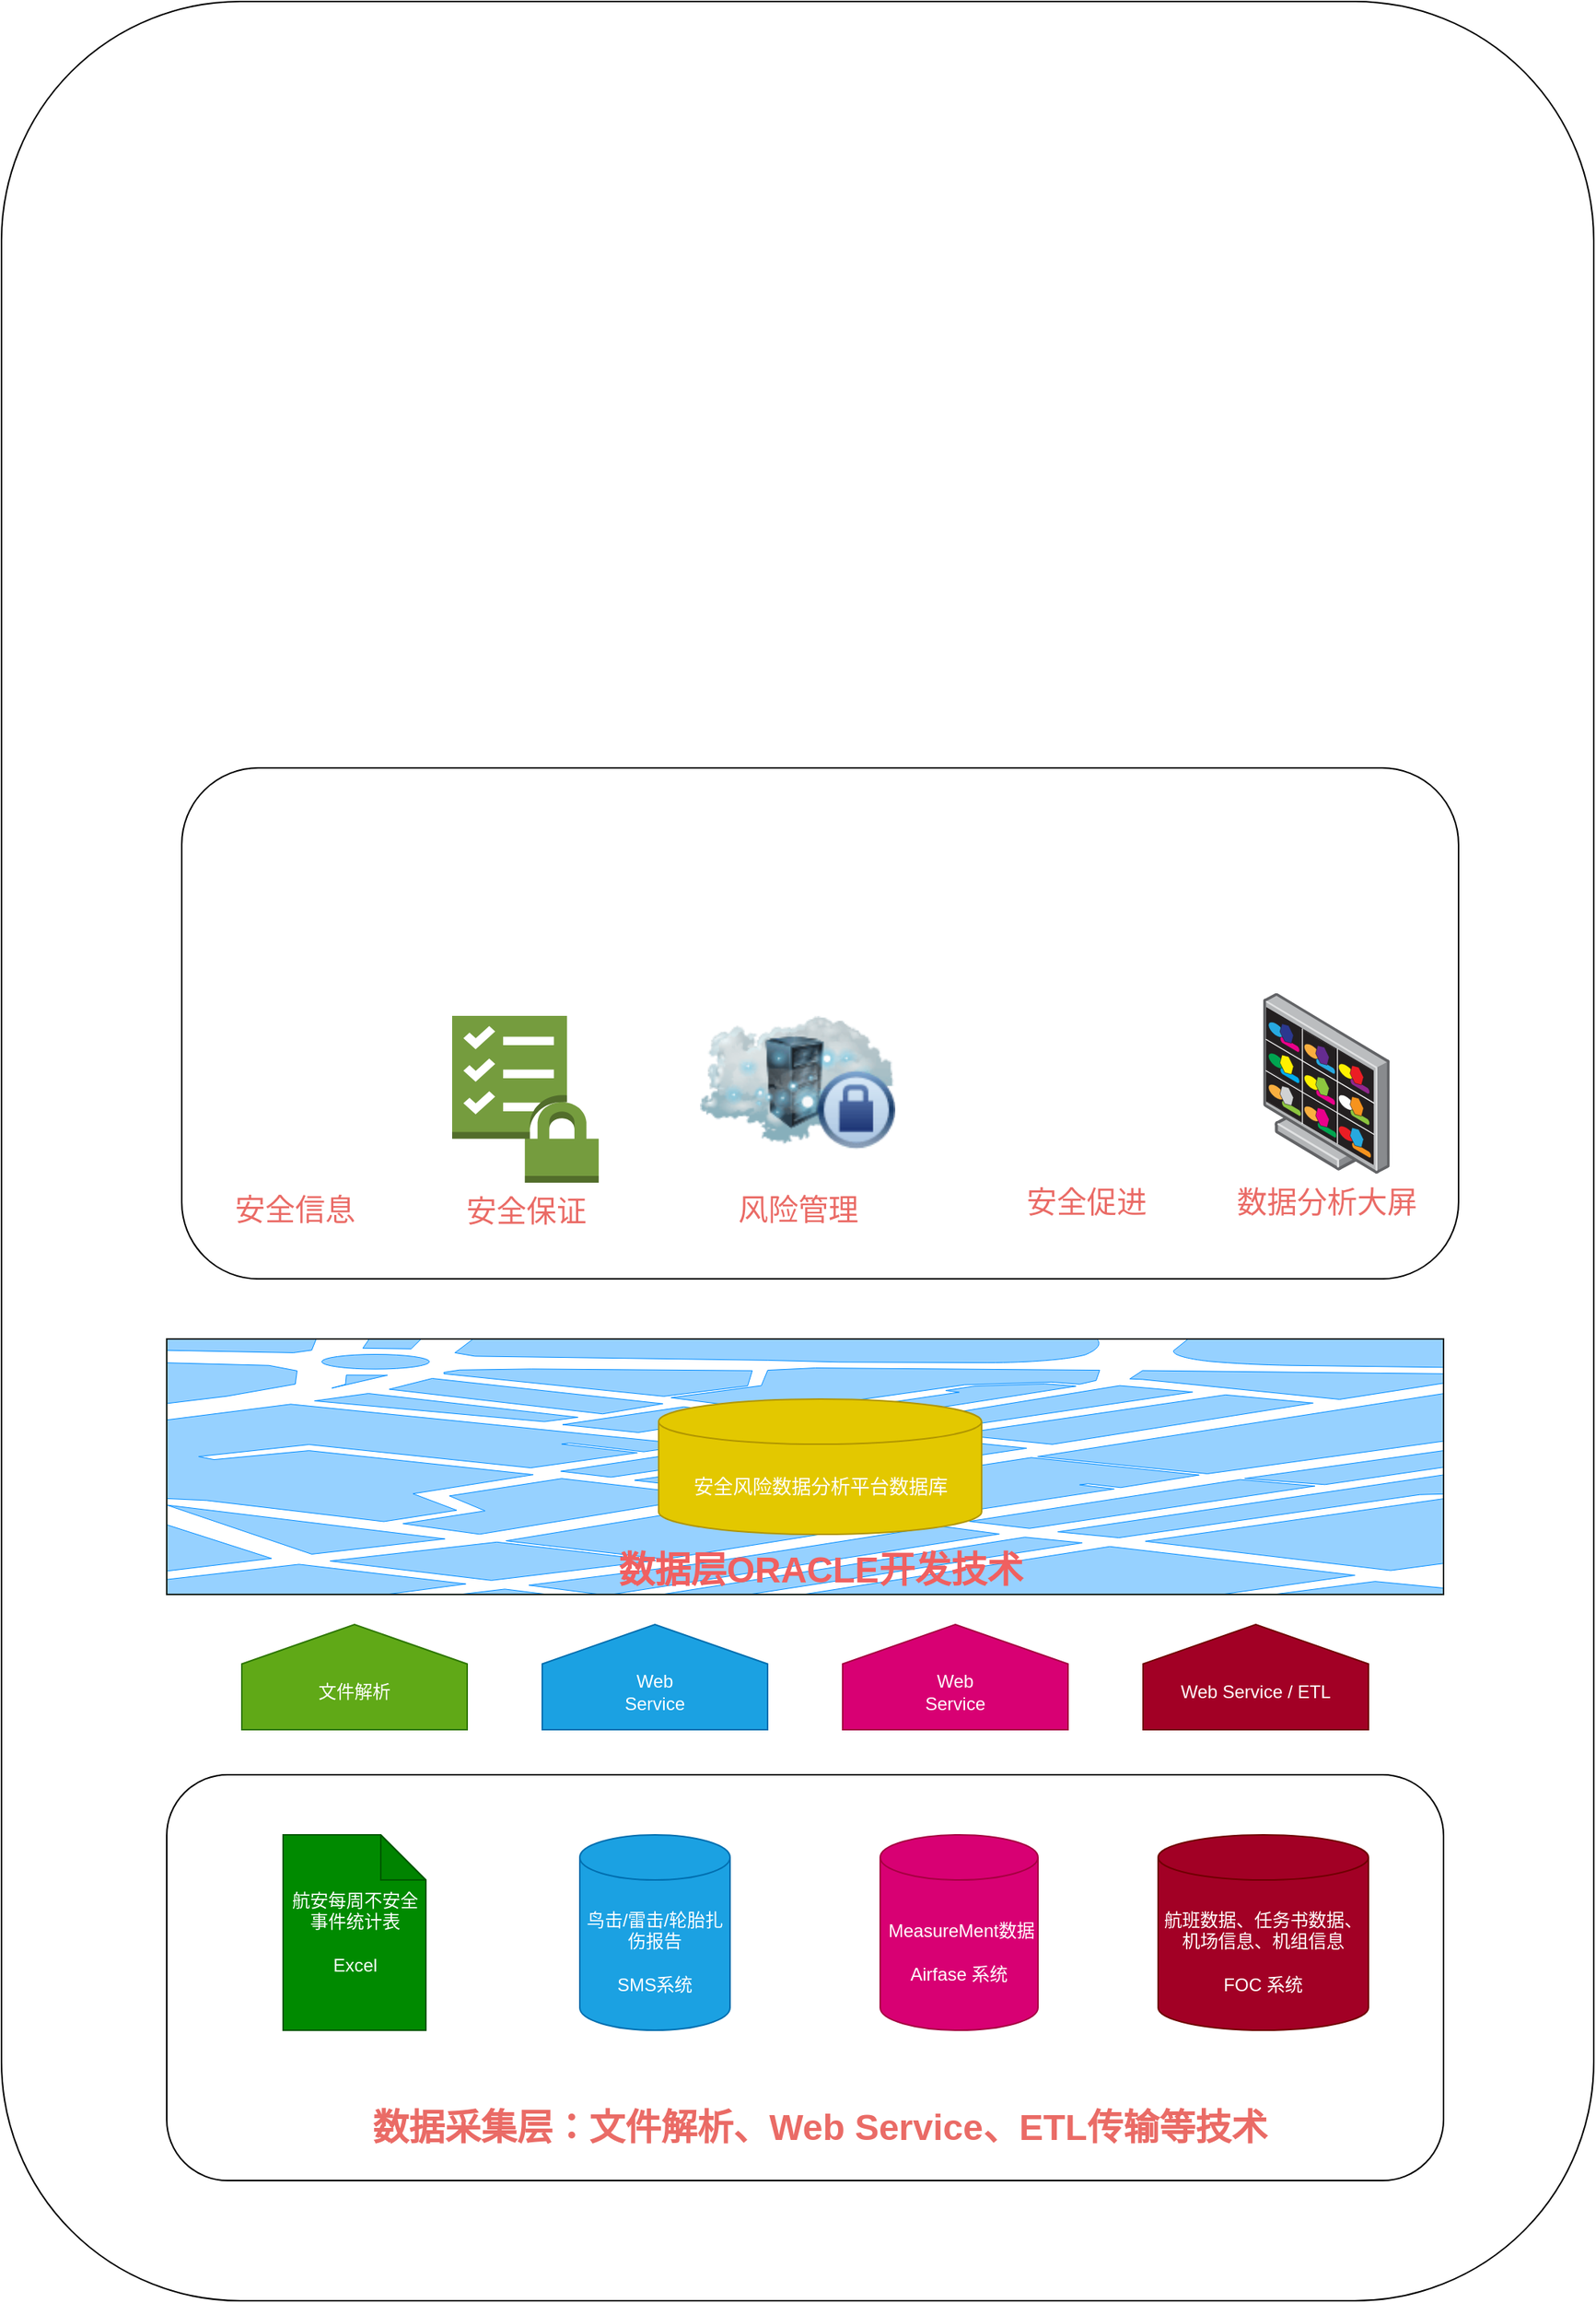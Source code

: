 <mxfile version="21.3.7" type="github">
  <diagram id="6I0OCvxSQrVGMHxT2VVA" name="Page-1">
    <mxGraphModel dx="1467" dy="1815" grid="1" gridSize="10" guides="1" tooltips="1" connect="1" arrows="1" fold="1" page="1" pageScale="1" pageWidth="850" pageHeight="1100" math="0" shadow="0">
      <root>
        <mxCell id="0" />
        <mxCell id="1" parent="0" />
        <mxCell id="RojVaGqjOSjzx1B-eio7-19" value="" style="rounded=1;whiteSpace=wrap;html=1;" vertex="1" parent="1">
          <mxGeometry x="230" y="-700" width="1060" height="1530" as="geometry" />
        </mxCell>
        <mxCell id="RojVaGqjOSjzx1B-eio7-2" value="" style="verticalLabelPosition=bottom;verticalAlign=top;html=1;shadow=0;dashed=0;strokeWidth=1;shape=mxgraph.ios.iBgMap;strokeColor=#18211b;strokeColor2=#008cff;fillColor2=#96D1FF;" vertex="1" parent="1">
          <mxGeometry x="340" y="190" width="850" height="170" as="geometry" />
        </mxCell>
        <mxCell id="QnfrX7T5LBmejYAiK8u1-2" value="安全风险数据分析平台数据库" style="shape=cylinder3;whiteSpace=wrap;html=1;boundedLbl=1;backgroundOutline=1;size=15;fillColor=#e3c800;strokeColor=#B09500;fontColor=#FFFFFF;fontSize=13;" parent="1" vertex="1">
          <mxGeometry x="667.5" y="230" width="215" height="90" as="geometry" />
        </mxCell>
        <mxCell id="RojVaGqjOSjzx1B-eio7-3" value="数据层ORACLE开发技术" style="text;html=1;strokeColor=none;fillColor=none;align=center;verticalAlign=middle;whiteSpace=wrap;rounded=0;fontColor=#f06060;fontStyle=1;fontSize=24;" vertex="1" parent="1">
          <mxGeometry x="637.5" y="329" width="275" height="30" as="geometry" />
        </mxCell>
        <mxCell id="RojVaGqjOSjzx1B-eio7-4" value="" style="shape=offPageConnector;whiteSpace=wrap;html=1;rotation=-180;fillColor=#60a917;fontColor=#ffffff;strokeColor=#2D7600;" vertex="1" parent="1">
          <mxGeometry x="390" y="380" width="150" height="70" as="geometry" />
        </mxCell>
        <mxCell id="RojVaGqjOSjzx1B-eio7-5" value="" style="shape=offPageConnector;whiteSpace=wrap;html=1;rotation=-180;fillColor=#1ba1e2;fontColor=#ffffff;strokeColor=#006EAF;" vertex="1" parent="1">
          <mxGeometry x="590" y="380" width="150" height="70" as="geometry" />
        </mxCell>
        <mxCell id="RojVaGqjOSjzx1B-eio7-6" value="" style="shape=offPageConnector;whiteSpace=wrap;html=1;rotation=-180;fillColor=#d80073;fontColor=#ffffff;strokeColor=#A50040;" vertex="1" parent="1">
          <mxGeometry x="790" y="380" width="150" height="70" as="geometry" />
        </mxCell>
        <mxCell id="RojVaGqjOSjzx1B-eio7-7" value="" style="shape=offPageConnector;whiteSpace=wrap;html=1;rotation=-180;fillColor=#a20025;fontColor=#ffffff;strokeColor=#6F0000;" vertex="1" parent="1">
          <mxGeometry x="990" y="380" width="150" height="70" as="geometry" />
        </mxCell>
        <mxCell id="RojVaGqjOSjzx1B-eio7-8" value="文件解析" style="text;html=1;strokeColor=none;fillColor=none;align=center;verticalAlign=middle;whiteSpace=wrap;rounded=0;fontColor=#FFFFFF;" vertex="1" parent="1">
          <mxGeometry x="435" y="410" width="60" height="30" as="geometry" />
        </mxCell>
        <mxCell id="RojVaGqjOSjzx1B-eio7-9" value="Web Service" style="text;html=1;strokeColor=none;fillColor=none;align=center;verticalAlign=middle;whiteSpace=wrap;rounded=0;fontColor=#FFFFFF;" vertex="1" parent="1">
          <mxGeometry x="635" y="410" width="60" height="30" as="geometry" />
        </mxCell>
        <mxCell id="RojVaGqjOSjzx1B-eio7-10" value="Web Service" style="text;html=1;strokeColor=none;fillColor=none;align=center;verticalAlign=middle;whiteSpace=wrap;rounded=0;fontColor=#FFFFFF;" vertex="1" parent="1">
          <mxGeometry x="835" y="410" width="60" height="30" as="geometry" />
        </mxCell>
        <mxCell id="RojVaGqjOSjzx1B-eio7-11" value="Web Service / ETL" style="text;html=1;strokeColor=none;fillColor=none;align=center;verticalAlign=middle;whiteSpace=wrap;rounded=0;fontColor=#FFFFFF;" vertex="1" parent="1">
          <mxGeometry x="1000" y="410" width="130" height="30" as="geometry" />
        </mxCell>
        <mxCell id="RojVaGqjOSjzx1B-eio7-12" value="" style="rounded=1;whiteSpace=wrap;html=1;" vertex="1" parent="1">
          <mxGeometry x="340" y="480" width="850" height="270" as="geometry" />
        </mxCell>
        <mxCell id="RojVaGqjOSjzx1B-eio7-14" value="航安每周不安全事件统计表&lt;br&gt;&lt;br&gt;Excel" style="shape=note;whiteSpace=wrap;html=1;backgroundOutline=1;darkOpacity=0.05;fillColor=#008a00;fontColor=#ffffff;strokeColor=#005700;" vertex="1" parent="1">
          <mxGeometry x="417.5" y="520" width="95" height="130" as="geometry" />
        </mxCell>
        <mxCell id="RojVaGqjOSjzx1B-eio7-15" value="鸟击/雷击/轮胎扎伤报告&lt;br&gt;&lt;br&gt;SMS系统" style="shape=cylinder3;whiteSpace=wrap;html=1;boundedLbl=1;backgroundOutline=1;size=15;fillColor=#1ba1e2;fontColor=#ffffff;strokeColor=#006EAF;" vertex="1" parent="1">
          <mxGeometry x="615" y="520" width="100" height="130" as="geometry" />
        </mxCell>
        <mxCell id="RojVaGqjOSjzx1B-eio7-16" value="&amp;nbsp;MeasureMent数据&lt;br&gt;&lt;br&gt;Airfase 系统" style="shape=cylinder3;whiteSpace=wrap;html=1;boundedLbl=1;backgroundOutline=1;size=15;fillColor=#d80073;fontColor=#ffffff;strokeColor=#A50040;" vertex="1" parent="1">
          <mxGeometry x="815" y="520" width="105" height="130" as="geometry" />
        </mxCell>
        <mxCell id="RojVaGqjOSjzx1B-eio7-17" value="航班数据、任务书数据、机场信息、机组信息&lt;br&gt;&lt;br&gt;FOC 系统" style="shape=cylinder3;whiteSpace=wrap;html=1;boundedLbl=1;backgroundOutline=1;size=15;fillColor=#a20025;fontColor=#ffffff;strokeColor=#6F0000;" vertex="1" parent="1">
          <mxGeometry x="1000" y="520" width="140" height="130" as="geometry" />
        </mxCell>
        <mxCell id="RojVaGqjOSjzx1B-eio7-18" value="数据采集层：文件解析、Web Service、ETL传输等技术" style="text;html=1;strokeColor=none;fillColor=none;align=center;verticalAlign=middle;whiteSpace=wrap;rounded=0;fontStyle=1;fontSize=24;fontColor=#EA6B66;" vertex="1" parent="1">
          <mxGeometry x="470" y="700" width="610" height="30" as="geometry" />
        </mxCell>
        <mxCell id="RojVaGqjOSjzx1B-eio7-20" value="" style="rounded=1;whiteSpace=wrap;html=1;" vertex="1" parent="1">
          <mxGeometry x="350" y="-190" width="850" height="340" as="geometry" />
        </mxCell>
        <mxCell id="RojVaGqjOSjzx1B-eio7-23" value="安全信息" style="shape=image;html=1;verticalAlign=top;verticalLabelPosition=bottom;labelBackgroundColor=#ffffff;imageAspect=0;aspect=fixed;image=https://cdn2.iconfinder.com/data/icons/vivid/48/cloud-tools-128.png;fontSize=20;fontColor=#EA6B66;" vertex="1" parent="1">
          <mxGeometry x="355" y="-54.5" width="139" height="139" as="geometry" />
        </mxCell>
        <mxCell id="RojVaGqjOSjzx1B-eio7-25" value="数据分析大屏" style="image;points=[];aspect=fixed;html=1;align=center;shadow=0;dashed=0;image=img/lib/allied_telesis/security/DVS_Surveillance_Monitor.svg;fontSize=20;fontColor=#EA6B66;" vertex="1" parent="1">
          <mxGeometry x="1070" y="-40.29" width="84.2" height="120.29" as="geometry" />
        </mxCell>
        <mxCell id="RojVaGqjOSjzx1B-eio7-27" value="&lt;font style=&quot;font-size: 20px;&quot; color=&quot;#ea6b66&quot;&gt;安全保证&lt;/font&gt;" style="outlineConnect=0;dashed=0;verticalLabelPosition=bottom;verticalAlign=top;align=center;html=1;shape=mxgraph.aws3.checklist_security;fillColor=#759C3E;gradientColor=none;" vertex="1" parent="1">
          <mxGeometry x="530" y="-25" width="97.58" height="111" as="geometry" />
        </mxCell>
        <mxCell id="RojVaGqjOSjzx1B-eio7-29" value="&lt;font color=&quot;#ea6b66&quot; style=&quot;font-size: 20px;&quot;&gt;风险管理&lt;/font&gt;" style="image;html=1;image=img/lib/clip_art/networking/Cloud_Rack_Private_128x128.png;imageBackground=default;" vertex="1" parent="1">
          <mxGeometry x="695" y="-45.5" width="130" height="130" as="geometry" />
        </mxCell>
        <mxCell id="RojVaGqjOSjzx1B-eio7-31" value="" style="group" vertex="1" connectable="0" parent="1">
          <mxGeometry x="840" y="-66" width="175.5" height="146" as="geometry" />
        </mxCell>
        <mxCell id="RojVaGqjOSjzx1B-eio7-26" value="&lt;font style=&quot;font-size: 20px;&quot; color=&quot;#ea6b66&quot;&gt;安全促进&lt;/font&gt;" style="shape=image;html=1;verticalAlign=top;verticalLabelPosition=bottom;labelBackgroundColor=#ffffff;imageAspect=0;aspect=fixed;image=https://cdn1.iconfinder.com/data/icons/modern-set-of-digital-symbols/48/dashboard_overview-128.png" vertex="1" parent="RojVaGqjOSjzx1B-eio7-31">
          <mxGeometry x="47.5" y="18" width="128" height="128" as="geometry" />
        </mxCell>
        <mxCell id="RojVaGqjOSjzx1B-eio7-30" value="" style="shape=image;html=1;verticalAlign=top;verticalLabelPosition=bottom;labelBackgroundColor=#ffffff;imageAspect=0;aspect=fixed;image=https://cdn2.iconfinder.com/data/icons/vivid/48/cog-128.png" vertex="1" parent="RojVaGqjOSjzx1B-eio7-31">
          <mxGeometry width="128" height="128" as="geometry" />
        </mxCell>
      </root>
    </mxGraphModel>
  </diagram>
</mxfile>
